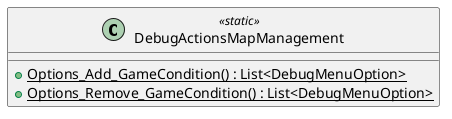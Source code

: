 @startuml
class DebugActionsMapManagement <<static>> {
    + {static} Options_Add_GameCondition() : List<DebugMenuOption>
    + {static} Options_Remove_GameCondition() : List<DebugMenuOption>
}
@enduml

